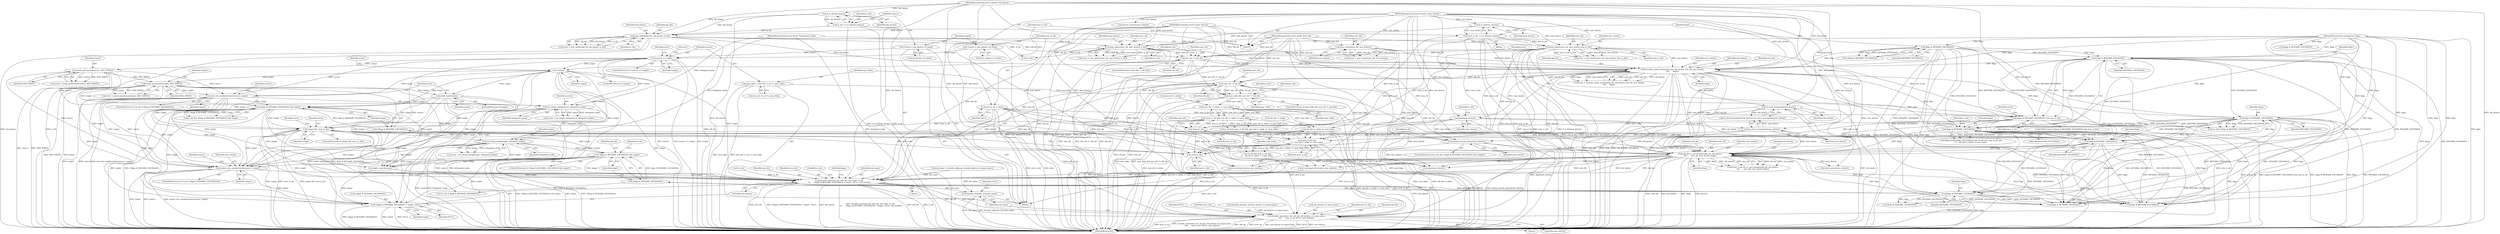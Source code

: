 digraph "0_linux_49d31c2f389acfe83417083e1208422b4091cd9e_0@pointer" {
"1000422" [label="(Call,unlock_two_nondirectories(source, target))"];
"1000141" [label="(Call,source == target)"];
"1000117" [label="(Call,*source = old_dentry->d_inode)"];
"1000123" [label="(Call,*target = new_dentry->d_inode)"];
"1000213" [label="(Call,inode_permission(source, MAY_WRITE))"];
"1000265" [label="(Call,lock_two_nondirectories(source, target))"];
"1000157" [label="(Call,!target)"];
"1000229" [label="(Call,inode_permission(target, MAY_WRITE))"];
"1000340" [label="(Call,try_break_deleg(source, delegated_inode))"];
"1000106" [label="(MethodParameterIn,struct inode **delegated_inode)"];
"1000326" [label="(Call,!(flags & RENAME_EXCHANGE) && target)"];
"1000327" [label="(Call,!(flags & RENAME_EXCHANGE))"];
"1000328" [label="(Call,flags & RENAME_EXCHANGE)"];
"1000309" [label="(Call,flags & RENAME_EXCHANGE)"];
"1000262" [label="(Call,flags & RENAME_EXCHANGE)"];
"1000238" [label="(Call,security_inode_rename(old_dir, old_dentry, new_dir, new_dentry,\n\t\t\t\t      flags))"];
"1000204" [label="(Call,new_dir != old_dir)"];
"1000185" [label="(Call,may_delete(new_dir, new_dentry, new_is_dir))"];
"1000104" [label="(MethodParameterIn,struct inode *new_dir)"];
"1000169" [label="(Call,d_is_dir(new_dentry))"];
"1000105" [label="(MethodParameterIn,struct dentry *new_dentry)"];
"1000167" [label="(Call,new_is_dir = d_is_dir(new_dentry))"];
"1000162" [label="(Call,may_create(new_dir, new_dentry))"];
"1000178" [label="(Call,may_delete(new_dir, new_dentry, is_dir))"];
"1000148" [label="(Call,may_delete(old_dir, old_dentry, is_dir))"];
"1000102" [label="(MethodParameterIn,struct inode *old_dir)"];
"1000113" [label="(Call,d_is_dir(old_dentry))"];
"1000103" [label="(MethodParameterIn,struct dentry *old_dentry)"];
"1000111" [label="(Call,is_dir = d_is_dir(old_dentry))"];
"1000222" [label="(Call,flags & RENAME_EXCHANGE)"];
"1000173" [label="(Call,flags & RENAME_EXCHANGE)"];
"1000107" [label="(MethodParameterIn,unsigned int flags)"];
"1000271" [label="(Call,inode_lock(target))"];
"1000372" [label="(Call,!(flags & RENAME_EXCHANGE) && target)"];
"1000373" [label="(Call,!(flags & RENAME_EXCHANGE))"];
"1000374" [label="(Call,flags & RENAME_EXCHANGE)"];
"1000362" [label="(Call,old_dir->i_op->rename(old_dir, old_dentry,\n\t\t\t\t       new_dir, new_dentry, flags))"];
"1000287" [label="(Call,new_dir != old_dir)"];
"1000279" [label="(Call,is_local_mountpoint(old_dentry))"];
"1000332" [label="(Call,shrink_dcache_parent(new_dentry))"];
"1000281" [label="(Call,is_local_mountpoint(new_dentry))"];
"1000256" [label="(Call,dget(new_dentry))"];
"1000347" [label="(Call,target && !new_is_dir)"];
"1000349" [label="(Call,!new_is_dir)"];
"1000221" [label="(Call,(flags & RENAME_EXCHANGE) && new_is_dir)"];
"1000129" [label="(Call,new_is_dir = false)"];
"1000315" [label="(Call,new_is_dir &&\n\t\t    old_dir->i_nlink >= max_links)"];
"1000299" [label="(Call,!new_is_dir)"];
"1000317" [label="(Call,old_dir->i_nlink >= max_links)"];
"1000285" [label="(Call,max_links && new_dir != old_dir)"];
"1000133" [label="(Call,max_links = new_dir->i_sb->s_max_links)"];
"1000301" [label="(Call,new_dir->i_nlink >= max_links)"];
"1000298" [label="(Call,!new_is_dir && new_dir->i_nlink >= max_links)"];
"1000354" [label="(Call,try_break_deleg(target, delegated_inode))"];
"1000436" [label="(Call,fsnotify_move(old_dir, new_dir, old_name, is_dir,\n \t\t\t      !(flags & RENAME_EXCHANGE) ? target : NULL, old_dentry))"];
"1000454" [label="(Call,fsnotify_move(new_dir, old_dir, old_dentry->d_name.name,\n \t\t\t\t      new_is_dir, NULL, new_dentry))"];
"1000465" [label="(Call,fsnotify_oldname_free(old_name))"];
"1000441" [label="(Call,!(flags & RENAME_EXCHANGE) ? target : NULL)"];
"1000157" [label="(Call,!target)"];
"1000325" [label="(Identifier,is_dir)"];
"1000441" [label="(Call,!(flags & RENAME_EXCHANGE) ? target : NULL)"];
"1000411" [label="(Call,d_exchange(old_dentry, new_dentry))"];
"1000298" [label="(Call,!new_is_dir && new_dir->i_nlink >= max_links)"];
"1000362" [label="(Call,old_dir->i_op->rename(old_dir, old_dentry,\n\t\t\t\t       new_dir, new_dentry, flags))"];
"1000221" [label="(Call,(flags & RENAME_EXCHANGE) && new_is_dir)"];
"1000148" [label="(Call,may_delete(old_dir, old_dentry, is_dir))"];
"1000448" [label="(Identifier,old_dentry)"];
"1000179" [label="(Identifier,new_dir)"];
"1000227" [label="(Call,error = inode_permission(target, MAY_WRITE))"];
"1000239" [label="(Identifier,old_dir)"];
"1000303" [label="(Identifier,new_dir)"];
"1000317" [label="(Call,old_dir->i_nlink >= max_links)"];
"1000133" [label="(Call,max_links = new_dir->i_sb->s_max_links)"];
"1000340" [label="(Call,try_break_deleg(source, delegated_inode))"];
"1000174" [label="(Identifier,flags)"];
"1000309" [label="(Call,flags & RENAME_EXCHANGE)"];
"1000272" [label="(Identifier,target)"];
"1000230" [label="(Identifier,target)"];
"1000423" [label="(Identifier,source)"];
"1000415" [label="(ControlStructure,if (!is_dir || (flags & RENAME_EXCHANGE)))"];
"1000209" [label="(Identifier,is_dir)"];
"1000124" [label="(Identifier,target)"];
"1000469" [label="(MethodReturn,int)"];
"1000103" [label="(MethodParameterIn,struct dentry *old_dentry)"];
"1000341" [label="(Identifier,source)"];
"1000147" [label="(Identifier,error)"];
"1000185" [label="(Call,may_delete(new_dir, new_dentry, new_is_dir))"];
"1000462" [label="(Identifier,new_is_dir)"];
"1000173" [label="(Call,flags & RENAME_EXCHANGE)"];
"1000118" [label="(Identifier,source)"];
"1000150" [label="(Identifier,old_dentry)"];
"1000404" [label="(Call,flags & RENAME_EXCHANGE)"];
"1000108" [label="(Block,)"];
"1000129" [label="(Call,new_is_dir = false)"];
"1000223" [label="(Identifier,flags)"];
"1000162" [label="(Call,may_create(new_dir, new_dentry))"];
"1000456" [label="(Identifier,old_dir)"];
"1000360" [label="(Call,error = old_dir->i_op->rename(old_dir, old_dentry,\n\t\t\t\t       new_dir, new_dentry, flags))"];
"1000321" [label="(Identifier,max_links)"];
"1000284" [label="(ControlStructure,if (max_links && new_dir != old_dir))"];
"1000454" [label="(Call,fsnotify_move(new_dir, old_dir, old_dentry->d_name.name,\n \t\t\t\t      new_is_dir, NULL, new_dentry))"];
"1000465" [label="(Call,fsnotify_oldname_free(old_name))"];
"1000388" [label="(Call,detach_mounts(new_dentry))"];
"1000169" [label="(Call,d_is_dir(new_dentry))"];
"1000160" [label="(Call,error = may_create(new_dir, new_dentry))"];
"1000263" [label="(Identifier,flags)"];
"1000167" [label="(Call,new_is_dir = d_is_dir(new_dentry))"];
"1000338" [label="(Call,error = try_break_deleg(source, delegated_inode))"];
"1000123" [label="(Call,*target = new_dentry->d_inode)"];
"1000346" [label="(ControlStructure,if (target && !new_is_dir))"];
"1000260" [label="(Call,!is_dir)"];
"1000125" [label="(Call,new_dentry->d_inode)"];
"1000315" [label="(Call,new_is_dir &&\n\t\t    old_dir->i_nlink >= max_links)"];
"1000285" [label="(Call,max_links && new_dir != old_dir)"];
"1000104" [label="(MethodParameterIn,struct inode *new_dir)"];
"1000396" [label="(Identifier,old_dir)"];
"1000204" [label="(Call,new_dir != old_dir)"];
"1000262" [label="(Call,flags & RENAME_EXCHANGE)"];
"1000161" [label="(Identifier,error)"];
"1000437" [label="(Identifier,old_dir)"];
"1000215" [label="(Identifier,MAY_WRITE)"];
"1000181" [label="(Identifier,is_dir)"];
"1000111" [label="(Call,is_dir = d_is_dir(old_dentry))"];
"1000261" [label="(Identifier,is_dir)"];
"1000296" [label="(Call,is_dir && !new_is_dir && new_dir->i_nlink >= max_links)"];
"1000225" [label="(Identifier,new_is_dir)"];
"1000376" [label="(Identifier,RENAME_EXCHANGE)"];
"1000281" [label="(Call,is_local_mountpoint(new_dentry))"];
"1000365" [label="(Identifier,new_dir)"];
"1000164" [label="(Identifier,new_dentry)"];
"1000282" [label="(Identifier,new_dentry)"];
"1000318" [label="(Call,old_dir->i_nlink)"];
"1000112" [label="(Identifier,is_dir)"];
"1000237" [label="(Identifier,error)"];
"1000156" [label="(ControlStructure,if (!target))"];
"1000354" [label="(Call,try_break_deleg(target, delegated_inode))"];
"1000375" [label="(Identifier,flags)"];
"1000203" [label="(ControlStructure,if (new_dir != old_dir))"];
"1000170" [label="(Identifier,new_dentry)"];
"1000377" [label="(Identifier,target)"];
"1000205" [label="(Identifier,new_dir)"];
"1000140" [label="(ControlStructure,if (source == target))"];
"1000436" [label="(Call,fsnotify_move(old_dir, new_dir, old_name, is_dir,\n \t\t\t      !(flags & RENAME_EXCHANGE) ? target : NULL, old_dentry))"];
"1000158" [label="(Identifier,target)"];
"1000264" [label="(Identifier,RENAME_EXCHANGE)"];
"1000141" [label="(Call,source == target)"];
"1000236" [label="(Call,error = security_inode_rename(old_dir, old_dentry, new_dir, new_dentry,\n\t\t\t\t      flags))"];
"1000256" [label="(Call,dget(new_dentry))"];
"1000242" [label="(Identifier,new_dentry)"];
"1000349" [label="(Call,!new_is_dir)"];
"1000373" [label="(Call,!(flags & RENAME_EXCHANGE))"];
"1000149" [label="(Identifier,old_dir)"];
"1000330" [label="(Identifier,RENAME_EXCHANGE)"];
"1000438" [label="(Identifier,new_dir)"];
"1000450" [label="(Call,flags & RENAME_EXCHANGE)"];
"1000428" [label="(Call,inode_unlock(target))"];
"1000130" [label="(Identifier,new_is_dir)"];
"1000102" [label="(MethodParameterIn,struct inode *old_dir)"];
"1000258" [label="(ControlStructure,if (!is_dir || (flags & RENAME_EXCHANGE)))"];
"1000288" [label="(Identifier,new_dir)"];
"1000180" [label="(Identifier,new_dentry)"];
"1000278" [label="(Call,is_local_mountpoint(old_dentry) || is_local_mountpoint(new_dentry))"];
"1000114" [label="(Identifier,old_dentry)"];
"1000134" [label="(Identifier,max_links)"];
"1000347" [label="(Call,target && !new_is_dir)"];
"1000143" [label="(Identifier,target)"];
"1000146" [label="(Call,error = may_delete(old_dir, old_dentry, is_dir))"];
"1000151" [label="(Identifier,is_dir)"];
"1000380" [label="(Identifier,is_dir)"];
"1000214" [label="(Identifier,source)"];
"1000366" [label="(Identifier,new_dentry)"];
"1000228" [label="(Identifier,error)"];
"1000113" [label="(Call,d_is_dir(old_dentry))"];
"1000117" [label="(Call,*source = old_dentry->d_inode)"];
"1000312" [label="(Call,!is_dir && new_is_dir &&\n\t\t    old_dir->i_nlink >= max_links)"];
"1000422" [label="(Call,unlock_two_nondirectories(source, target))"];
"1000374" [label="(Call,flags & RENAME_EXCHANGE)"];
"1000442" [label="(Call,!(flags & RENAME_EXCHANGE))"];
"1000229" [label="(Call,inode_permission(target, MAY_WRITE))"];
"1000332" [label="(Call,shrink_dcache_parent(new_dentry))"];
"1000316" [label="(Identifier,new_is_dir)"];
"1000240" [label="(Identifier,old_dentry)"];
"1000243" [label="(Identifier,flags)"];
"1000431" [label="(Identifier,new_dentry)"];
"1000311" [label="(Identifier,RENAME_EXCHANGE)"];
"1000314" [label="(Identifier,is_dir)"];
"1000326" [label="(Call,!(flags & RENAME_EXCHANGE) && target)"];
"1000248" [label="(Call,old_name = fsnotify_oldname_init(old_dentry->d_name.name))"];
"1000142" [label="(Identifier,source)"];
"1000305" [label="(Identifier,max_links)"];
"1000231" [label="(Identifier,MAY_WRITE)"];
"1000163" [label="(Identifier,new_dir)"];
"1000361" [label="(Identifier,error)"];
"1000424" [label="(Identifier,target)"];
"1000327" [label="(Call,!(flags & RENAME_EXCHANGE))"];
"1000301" [label="(Call,new_dir->i_nlink >= max_links)"];
"1000302" [label="(Call,new_dir->i_nlink)"];
"1000463" [label="(Identifier,NULL)"];
"1000259" [label="(Call,!is_dir || (flags & RENAME_EXCHANGE))"];
"1000238" [label="(Call,security_inode_rename(old_dir, old_dentry, new_dir, new_dentry,\n\t\t\t\t      flags))"];
"1000336" [label="(Identifier,is_dir)"];
"1000372" [label="(Call,!(flags & RENAME_EXCHANGE) && target)"];
"1000342" [label="(Identifier,delegated_inode)"];
"1000328" [label="(Call,flags & RENAME_EXCHANGE)"];
"1000440" [label="(Identifier,is_dir)"];
"1000119" [label="(Call,old_dentry->d_inode)"];
"1000353" [label="(Identifier,error)"];
"1000280" [label="(Identifier,old_dentry)"];
"1000183" [label="(Call,error = may_delete(new_dir, new_dentry, new_is_dir))"];
"1000386" [label="(Call,dont_mount(new_dentry))"];
"1000352" [label="(Call,error = try_break_deleg(target, delegated_inode))"];
"1000451" [label="(Identifier,flags)"];
"1000257" [label="(Identifier,new_dentry)"];
"1000267" [label="(Identifier,target)"];
"1000447" [label="(Identifier,NULL)"];
"1000299" [label="(Call,!new_is_dir)"];
"1000350" [label="(Identifier,new_is_dir)"];
"1000300" [label="(Identifier,new_is_dir)"];
"1000323" [label="(ControlStructure,if (is_dir && !(flags & RENAME_EXCHANGE) && target))"];
"1000466" [label="(Identifier,old_name)"];
"1000211" [label="(Call,error = inode_permission(source, MAY_WRITE))"];
"1000206" [label="(Identifier,old_dir)"];
"1000106" [label="(MethodParameterIn,struct inode **delegated_inode)"];
"1000453" [label="(Block,)"];
"1000241" [label="(Identifier,new_dir)"];
"1000271" [label="(Call,inode_lock(target))"];
"1000266" [label="(Identifier,source)"];
"1000186" [label="(Identifier,new_dir)"];
"1000166" [label="(Block,)"];
"1000286" [label="(Identifier,max_links)"];
"1000292" [label="(Identifier,error)"];
"1000333" [label="(Identifier,new_dentry)"];
"1000213" [label="(Call,inode_permission(source, MAY_WRITE))"];
"1000329" [label="(Identifier,flags)"];
"1000443" [label="(Call,flags & RENAME_EXCHANGE)"];
"1000279" [label="(Call,is_local_mountpoint(old_dentry))"];
"1000224" [label="(Identifier,RENAME_EXCHANGE)"];
"1000172" [label="(Call,!(flags & RENAME_EXCHANGE))"];
"1000355" [label="(Identifier,target)"];
"1000274" [label="(Identifier,error)"];
"1000367" [label="(Identifier,flags)"];
"1000455" [label="(Identifier,new_dir)"];
"1000439" [label="(Identifier,old_name)"];
"1000107" [label="(MethodParameterIn,unsigned int flags)"];
"1000145" [label="(Literal,0)"];
"1000178" [label="(Call,may_delete(new_dir, new_dentry, is_dir))"];
"1000289" [label="(Identifier,old_dir)"];
"1000446" [label="(Identifier,target)"];
"1000356" [label="(Identifier,delegated_inode)"];
"1000188" [label="(Identifier,new_is_dir)"];
"1000364" [label="(Identifier,old_dentry)"];
"1000464" [label="(Identifier,new_dentry)"];
"1000417" [label="(Call,!is_dir)"];
"1000187" [label="(Identifier,new_dentry)"];
"1000131" [label="(Identifier,false)"];
"1000220" [label="(ControlStructure,if ((flags & RENAME_EXCHANGE) && new_is_dir))"];
"1000287" [label="(Call,new_dir != old_dir)"];
"1000310" [label="(Identifier,flags)"];
"1000430" [label="(Call,dput(new_dentry))"];
"1000371" [label="(ControlStructure,if (!(flags & RENAME_EXCHANGE) && target))"];
"1000416" [label="(Call,!is_dir || (flags & RENAME_EXCHANGE))"];
"1000175" [label="(Identifier,RENAME_EXCHANGE)"];
"1000176" [label="(Call,error = may_delete(new_dir, new_dentry, is_dir))"];
"1000331" [label="(Identifier,target)"];
"1000419" [label="(Call,flags & RENAME_EXCHANGE)"];
"1000363" [label="(Identifier,old_dir)"];
"1000222" [label="(Call,flags & RENAME_EXCHANGE)"];
"1000135" [label="(Call,new_dir->i_sb->s_max_links)"];
"1000468" [label="(Identifier,error)"];
"1000168" [label="(Identifier,new_is_dir)"];
"1000435" [label="(Block,)"];
"1000250" [label="(Call,fsnotify_oldname_init(old_dentry->d_name.name))"];
"1000407" [label="(Call,d_move(old_dentry, new_dentry))"];
"1000269" [label="(ControlStructure,if (target))"];
"1000105" [label="(MethodParameterIn,struct dentry *new_dentry)"];
"1000265" [label="(Call,lock_two_nondirectories(source, target))"];
"1000324" [label="(Call,is_dir && !(flags & RENAME_EXCHANGE) && target)"];
"1000308" [label="(Call,(flags & RENAME_EXCHANGE) && !is_dir && new_is_dir &&\n\t\t    old_dir->i_nlink >= max_links)"];
"1000457" [label="(Call,old_dentry->d_name.name)"];
"1000348" [label="(Identifier,target)"];
"1000422" -> "1000415"  [label="AST: "];
"1000422" -> "1000424"  [label="CFG: "];
"1000423" -> "1000422"  [label="AST: "];
"1000424" -> "1000422"  [label="AST: "];
"1000431" -> "1000422"  [label="CFG: "];
"1000422" -> "1000469"  [label="DDG: source"];
"1000422" -> "1000469"  [label="DDG: unlock_two_nondirectories(source, target)"];
"1000422" -> "1000469"  [label="DDG: target"];
"1000141" -> "1000422"  [label="DDG: source"];
"1000213" -> "1000422"  [label="DDG: source"];
"1000265" -> "1000422"  [label="DDG: source"];
"1000265" -> "1000422"  [label="DDG: target"];
"1000340" -> "1000422"  [label="DDG: source"];
"1000326" -> "1000422"  [label="DDG: target"];
"1000372" -> "1000422"  [label="DDG: target"];
"1000229" -> "1000422"  [label="DDG: target"];
"1000271" -> "1000422"  [label="DDG: target"];
"1000354" -> "1000422"  [label="DDG: target"];
"1000157" -> "1000422"  [label="DDG: target"];
"1000347" -> "1000422"  [label="DDG: target"];
"1000422" -> "1000436"  [label="DDG: target"];
"1000422" -> "1000441"  [label="DDG: target"];
"1000141" -> "1000140"  [label="AST: "];
"1000141" -> "1000143"  [label="CFG: "];
"1000142" -> "1000141"  [label="AST: "];
"1000143" -> "1000141"  [label="AST: "];
"1000145" -> "1000141"  [label="CFG: "];
"1000147" -> "1000141"  [label="CFG: "];
"1000141" -> "1000469"  [label="DDG: source"];
"1000141" -> "1000469"  [label="DDG: source == target"];
"1000141" -> "1000469"  [label="DDG: target"];
"1000117" -> "1000141"  [label="DDG: source"];
"1000123" -> "1000141"  [label="DDG: target"];
"1000141" -> "1000157"  [label="DDG: target"];
"1000141" -> "1000213"  [label="DDG: source"];
"1000141" -> "1000265"  [label="DDG: source"];
"1000141" -> "1000340"  [label="DDG: source"];
"1000117" -> "1000108"  [label="AST: "];
"1000117" -> "1000119"  [label="CFG: "];
"1000118" -> "1000117"  [label="AST: "];
"1000119" -> "1000117"  [label="AST: "];
"1000124" -> "1000117"  [label="CFG: "];
"1000117" -> "1000469"  [label="DDG: old_dentry->d_inode"];
"1000123" -> "1000108"  [label="AST: "];
"1000123" -> "1000125"  [label="CFG: "];
"1000124" -> "1000123"  [label="AST: "];
"1000125" -> "1000123"  [label="AST: "];
"1000130" -> "1000123"  [label="CFG: "];
"1000123" -> "1000469"  [label="DDG: new_dentry->d_inode"];
"1000213" -> "1000211"  [label="AST: "];
"1000213" -> "1000215"  [label="CFG: "];
"1000214" -> "1000213"  [label="AST: "];
"1000215" -> "1000213"  [label="AST: "];
"1000211" -> "1000213"  [label="CFG: "];
"1000213" -> "1000469"  [label="DDG: source"];
"1000213" -> "1000469"  [label="DDG: MAY_WRITE"];
"1000213" -> "1000211"  [label="DDG: source"];
"1000213" -> "1000211"  [label="DDG: MAY_WRITE"];
"1000213" -> "1000229"  [label="DDG: MAY_WRITE"];
"1000213" -> "1000265"  [label="DDG: source"];
"1000213" -> "1000340"  [label="DDG: source"];
"1000265" -> "1000258"  [label="AST: "];
"1000265" -> "1000267"  [label="CFG: "];
"1000266" -> "1000265"  [label="AST: "];
"1000267" -> "1000265"  [label="AST: "];
"1000274" -> "1000265"  [label="CFG: "];
"1000265" -> "1000469"  [label="DDG: lock_two_nondirectories(source, target)"];
"1000265" -> "1000469"  [label="DDG: target"];
"1000265" -> "1000469"  [label="DDG: source"];
"1000157" -> "1000265"  [label="DDG: target"];
"1000229" -> "1000265"  [label="DDG: target"];
"1000265" -> "1000326"  [label="DDG: target"];
"1000265" -> "1000340"  [label="DDG: source"];
"1000265" -> "1000347"  [label="DDG: target"];
"1000265" -> "1000428"  [label="DDG: target"];
"1000265" -> "1000436"  [label="DDG: target"];
"1000265" -> "1000441"  [label="DDG: target"];
"1000157" -> "1000156"  [label="AST: "];
"1000157" -> "1000158"  [label="CFG: "];
"1000158" -> "1000157"  [label="AST: "];
"1000161" -> "1000157"  [label="CFG: "];
"1000168" -> "1000157"  [label="CFG: "];
"1000157" -> "1000469"  [label="DDG: !target"];
"1000157" -> "1000469"  [label="DDG: target"];
"1000157" -> "1000229"  [label="DDG: target"];
"1000157" -> "1000271"  [label="DDG: target"];
"1000157" -> "1000326"  [label="DDG: target"];
"1000157" -> "1000347"  [label="DDG: target"];
"1000157" -> "1000428"  [label="DDG: target"];
"1000157" -> "1000436"  [label="DDG: target"];
"1000157" -> "1000441"  [label="DDG: target"];
"1000229" -> "1000227"  [label="AST: "];
"1000229" -> "1000231"  [label="CFG: "];
"1000230" -> "1000229"  [label="AST: "];
"1000231" -> "1000229"  [label="AST: "];
"1000227" -> "1000229"  [label="CFG: "];
"1000229" -> "1000469"  [label="DDG: MAY_WRITE"];
"1000229" -> "1000469"  [label="DDG: target"];
"1000229" -> "1000227"  [label="DDG: target"];
"1000229" -> "1000227"  [label="DDG: MAY_WRITE"];
"1000229" -> "1000271"  [label="DDG: target"];
"1000229" -> "1000326"  [label="DDG: target"];
"1000229" -> "1000347"  [label="DDG: target"];
"1000229" -> "1000428"  [label="DDG: target"];
"1000229" -> "1000436"  [label="DDG: target"];
"1000229" -> "1000441"  [label="DDG: target"];
"1000340" -> "1000338"  [label="AST: "];
"1000340" -> "1000342"  [label="CFG: "];
"1000341" -> "1000340"  [label="AST: "];
"1000342" -> "1000340"  [label="AST: "];
"1000338" -> "1000340"  [label="CFG: "];
"1000340" -> "1000469"  [label="DDG: delegated_inode"];
"1000340" -> "1000469"  [label="DDG: source"];
"1000340" -> "1000338"  [label="DDG: source"];
"1000340" -> "1000338"  [label="DDG: delegated_inode"];
"1000106" -> "1000340"  [label="DDG: delegated_inode"];
"1000340" -> "1000354"  [label="DDG: delegated_inode"];
"1000106" -> "1000101"  [label="AST: "];
"1000106" -> "1000469"  [label="DDG: delegated_inode"];
"1000106" -> "1000354"  [label="DDG: delegated_inode"];
"1000326" -> "1000324"  [label="AST: "];
"1000326" -> "1000327"  [label="CFG: "];
"1000326" -> "1000331"  [label="CFG: "];
"1000327" -> "1000326"  [label="AST: "];
"1000331" -> "1000326"  [label="AST: "];
"1000324" -> "1000326"  [label="CFG: "];
"1000326" -> "1000469"  [label="DDG: target"];
"1000326" -> "1000469"  [label="DDG: !(flags & RENAME_EXCHANGE)"];
"1000326" -> "1000324"  [label="DDG: !(flags & RENAME_EXCHANGE)"];
"1000326" -> "1000324"  [label="DDG: target"];
"1000327" -> "1000326"  [label="DDG: flags & RENAME_EXCHANGE"];
"1000271" -> "1000326"  [label="DDG: target"];
"1000326" -> "1000347"  [label="DDG: target"];
"1000326" -> "1000428"  [label="DDG: target"];
"1000326" -> "1000436"  [label="DDG: target"];
"1000326" -> "1000441"  [label="DDG: target"];
"1000327" -> "1000328"  [label="CFG: "];
"1000328" -> "1000327"  [label="AST: "];
"1000331" -> "1000327"  [label="CFG: "];
"1000328" -> "1000327"  [label="DDG: flags"];
"1000328" -> "1000327"  [label="DDG: RENAME_EXCHANGE"];
"1000327" -> "1000416"  [label="DDG: flags & RENAME_EXCHANGE"];
"1000328" -> "1000330"  [label="CFG: "];
"1000329" -> "1000328"  [label="AST: "];
"1000330" -> "1000328"  [label="AST: "];
"1000328" -> "1000469"  [label="DDG: flags"];
"1000328" -> "1000469"  [label="DDG: RENAME_EXCHANGE"];
"1000309" -> "1000328"  [label="DDG: flags"];
"1000309" -> "1000328"  [label="DDG: RENAME_EXCHANGE"];
"1000262" -> "1000328"  [label="DDG: flags"];
"1000262" -> "1000328"  [label="DDG: RENAME_EXCHANGE"];
"1000238" -> "1000328"  [label="DDG: flags"];
"1000107" -> "1000328"  [label="DDG: flags"];
"1000173" -> "1000328"  [label="DDG: RENAME_EXCHANGE"];
"1000222" -> "1000328"  [label="DDG: RENAME_EXCHANGE"];
"1000328" -> "1000362"  [label="DDG: flags"];
"1000328" -> "1000374"  [label="DDG: RENAME_EXCHANGE"];
"1000328" -> "1000419"  [label="DDG: flags"];
"1000328" -> "1000419"  [label="DDG: RENAME_EXCHANGE"];
"1000328" -> "1000443"  [label="DDG: flags"];
"1000328" -> "1000443"  [label="DDG: RENAME_EXCHANGE"];
"1000309" -> "1000308"  [label="AST: "];
"1000309" -> "1000311"  [label="CFG: "];
"1000310" -> "1000309"  [label="AST: "];
"1000311" -> "1000309"  [label="AST: "];
"1000314" -> "1000309"  [label="CFG: "];
"1000308" -> "1000309"  [label="CFG: "];
"1000309" -> "1000469"  [label="DDG: flags"];
"1000309" -> "1000469"  [label="DDG: RENAME_EXCHANGE"];
"1000309" -> "1000308"  [label="DDG: flags"];
"1000309" -> "1000308"  [label="DDG: RENAME_EXCHANGE"];
"1000262" -> "1000309"  [label="DDG: flags"];
"1000262" -> "1000309"  [label="DDG: RENAME_EXCHANGE"];
"1000238" -> "1000309"  [label="DDG: flags"];
"1000107" -> "1000309"  [label="DDG: flags"];
"1000173" -> "1000309"  [label="DDG: RENAME_EXCHANGE"];
"1000222" -> "1000309"  [label="DDG: RENAME_EXCHANGE"];
"1000309" -> "1000362"  [label="DDG: flags"];
"1000309" -> "1000374"  [label="DDG: RENAME_EXCHANGE"];
"1000309" -> "1000419"  [label="DDG: flags"];
"1000309" -> "1000419"  [label="DDG: RENAME_EXCHANGE"];
"1000309" -> "1000443"  [label="DDG: flags"];
"1000309" -> "1000443"  [label="DDG: RENAME_EXCHANGE"];
"1000262" -> "1000259"  [label="AST: "];
"1000262" -> "1000264"  [label="CFG: "];
"1000263" -> "1000262"  [label="AST: "];
"1000264" -> "1000262"  [label="AST: "];
"1000259" -> "1000262"  [label="CFG: "];
"1000262" -> "1000469"  [label="DDG: RENAME_EXCHANGE"];
"1000262" -> "1000469"  [label="DDG: flags"];
"1000262" -> "1000259"  [label="DDG: flags"];
"1000262" -> "1000259"  [label="DDG: RENAME_EXCHANGE"];
"1000238" -> "1000262"  [label="DDG: flags"];
"1000107" -> "1000262"  [label="DDG: flags"];
"1000173" -> "1000262"  [label="DDG: RENAME_EXCHANGE"];
"1000222" -> "1000262"  [label="DDG: RENAME_EXCHANGE"];
"1000262" -> "1000362"  [label="DDG: flags"];
"1000262" -> "1000374"  [label="DDG: RENAME_EXCHANGE"];
"1000262" -> "1000419"  [label="DDG: flags"];
"1000262" -> "1000419"  [label="DDG: RENAME_EXCHANGE"];
"1000262" -> "1000443"  [label="DDG: flags"];
"1000262" -> "1000443"  [label="DDG: RENAME_EXCHANGE"];
"1000238" -> "1000236"  [label="AST: "];
"1000238" -> "1000243"  [label="CFG: "];
"1000239" -> "1000238"  [label="AST: "];
"1000240" -> "1000238"  [label="AST: "];
"1000241" -> "1000238"  [label="AST: "];
"1000242" -> "1000238"  [label="AST: "];
"1000243" -> "1000238"  [label="AST: "];
"1000236" -> "1000238"  [label="CFG: "];
"1000238" -> "1000469"  [label="DDG: old_dir"];
"1000238" -> "1000469"  [label="DDG: old_dentry"];
"1000238" -> "1000469"  [label="DDG: new_dentry"];
"1000238" -> "1000469"  [label="DDG: new_dir"];
"1000238" -> "1000469"  [label="DDG: flags"];
"1000238" -> "1000236"  [label="DDG: new_dir"];
"1000238" -> "1000236"  [label="DDG: old_dir"];
"1000238" -> "1000236"  [label="DDG: old_dentry"];
"1000238" -> "1000236"  [label="DDG: flags"];
"1000238" -> "1000236"  [label="DDG: new_dentry"];
"1000204" -> "1000238"  [label="DDG: old_dir"];
"1000204" -> "1000238"  [label="DDG: new_dir"];
"1000102" -> "1000238"  [label="DDG: old_dir"];
"1000148" -> "1000238"  [label="DDG: old_dentry"];
"1000103" -> "1000238"  [label="DDG: old_dentry"];
"1000104" -> "1000238"  [label="DDG: new_dir"];
"1000162" -> "1000238"  [label="DDG: new_dentry"];
"1000185" -> "1000238"  [label="DDG: new_dentry"];
"1000178" -> "1000238"  [label="DDG: new_dentry"];
"1000105" -> "1000238"  [label="DDG: new_dentry"];
"1000222" -> "1000238"  [label="DDG: flags"];
"1000173" -> "1000238"  [label="DDG: flags"];
"1000107" -> "1000238"  [label="DDG: flags"];
"1000238" -> "1000256"  [label="DDG: new_dentry"];
"1000238" -> "1000279"  [label="DDG: old_dentry"];
"1000238" -> "1000287"  [label="DDG: new_dir"];
"1000238" -> "1000287"  [label="DDG: old_dir"];
"1000238" -> "1000362"  [label="DDG: old_dir"];
"1000238" -> "1000362"  [label="DDG: new_dir"];
"1000238" -> "1000362"  [label="DDG: flags"];
"1000238" -> "1000419"  [label="DDG: flags"];
"1000238" -> "1000436"  [label="DDG: old_dir"];
"1000238" -> "1000436"  [label="DDG: new_dir"];
"1000238" -> "1000443"  [label="DDG: flags"];
"1000204" -> "1000203"  [label="AST: "];
"1000204" -> "1000206"  [label="CFG: "];
"1000205" -> "1000204"  [label="AST: "];
"1000206" -> "1000204"  [label="AST: "];
"1000209" -> "1000204"  [label="CFG: "];
"1000237" -> "1000204"  [label="CFG: "];
"1000204" -> "1000469"  [label="DDG: old_dir"];
"1000204" -> "1000469"  [label="DDG: new_dir"];
"1000204" -> "1000469"  [label="DDG: new_dir != old_dir"];
"1000185" -> "1000204"  [label="DDG: new_dir"];
"1000162" -> "1000204"  [label="DDG: new_dir"];
"1000178" -> "1000204"  [label="DDG: new_dir"];
"1000104" -> "1000204"  [label="DDG: new_dir"];
"1000148" -> "1000204"  [label="DDG: old_dir"];
"1000102" -> "1000204"  [label="DDG: old_dir"];
"1000204" -> "1000285"  [label="DDG: new_dir != old_dir"];
"1000185" -> "1000183"  [label="AST: "];
"1000185" -> "1000188"  [label="CFG: "];
"1000186" -> "1000185"  [label="AST: "];
"1000187" -> "1000185"  [label="AST: "];
"1000188" -> "1000185"  [label="AST: "];
"1000183" -> "1000185"  [label="CFG: "];
"1000185" -> "1000469"  [label="DDG: new_is_dir"];
"1000185" -> "1000469"  [label="DDG: new_dir"];
"1000185" -> "1000469"  [label="DDG: new_dentry"];
"1000185" -> "1000183"  [label="DDG: new_dir"];
"1000185" -> "1000183"  [label="DDG: new_dentry"];
"1000185" -> "1000183"  [label="DDG: new_is_dir"];
"1000104" -> "1000185"  [label="DDG: new_dir"];
"1000169" -> "1000185"  [label="DDG: new_dentry"];
"1000105" -> "1000185"  [label="DDG: new_dentry"];
"1000167" -> "1000185"  [label="DDG: new_is_dir"];
"1000185" -> "1000221"  [label="DDG: new_is_dir"];
"1000185" -> "1000299"  [label="DDG: new_is_dir"];
"1000185" -> "1000315"  [label="DDG: new_is_dir"];
"1000185" -> "1000349"  [label="DDG: new_is_dir"];
"1000185" -> "1000454"  [label="DDG: new_is_dir"];
"1000104" -> "1000101"  [label="AST: "];
"1000104" -> "1000469"  [label="DDG: new_dir"];
"1000104" -> "1000162"  [label="DDG: new_dir"];
"1000104" -> "1000178"  [label="DDG: new_dir"];
"1000104" -> "1000287"  [label="DDG: new_dir"];
"1000104" -> "1000362"  [label="DDG: new_dir"];
"1000104" -> "1000436"  [label="DDG: new_dir"];
"1000104" -> "1000454"  [label="DDG: new_dir"];
"1000169" -> "1000167"  [label="AST: "];
"1000169" -> "1000170"  [label="CFG: "];
"1000170" -> "1000169"  [label="AST: "];
"1000167" -> "1000169"  [label="CFG: "];
"1000169" -> "1000167"  [label="DDG: new_dentry"];
"1000105" -> "1000169"  [label="DDG: new_dentry"];
"1000169" -> "1000178"  [label="DDG: new_dentry"];
"1000105" -> "1000101"  [label="AST: "];
"1000105" -> "1000469"  [label="DDG: new_dentry"];
"1000105" -> "1000162"  [label="DDG: new_dentry"];
"1000105" -> "1000178"  [label="DDG: new_dentry"];
"1000105" -> "1000256"  [label="DDG: new_dentry"];
"1000105" -> "1000281"  [label="DDG: new_dentry"];
"1000105" -> "1000332"  [label="DDG: new_dentry"];
"1000105" -> "1000362"  [label="DDG: new_dentry"];
"1000105" -> "1000386"  [label="DDG: new_dentry"];
"1000105" -> "1000388"  [label="DDG: new_dentry"];
"1000105" -> "1000407"  [label="DDG: new_dentry"];
"1000105" -> "1000411"  [label="DDG: new_dentry"];
"1000105" -> "1000430"  [label="DDG: new_dentry"];
"1000105" -> "1000454"  [label="DDG: new_dentry"];
"1000167" -> "1000166"  [label="AST: "];
"1000168" -> "1000167"  [label="AST: "];
"1000174" -> "1000167"  [label="CFG: "];
"1000167" -> "1000469"  [label="DDG: new_is_dir"];
"1000167" -> "1000469"  [label="DDG: d_is_dir(new_dentry)"];
"1000167" -> "1000221"  [label="DDG: new_is_dir"];
"1000167" -> "1000299"  [label="DDG: new_is_dir"];
"1000167" -> "1000315"  [label="DDG: new_is_dir"];
"1000167" -> "1000349"  [label="DDG: new_is_dir"];
"1000167" -> "1000454"  [label="DDG: new_is_dir"];
"1000162" -> "1000160"  [label="AST: "];
"1000162" -> "1000164"  [label="CFG: "];
"1000163" -> "1000162"  [label="AST: "];
"1000164" -> "1000162"  [label="AST: "];
"1000160" -> "1000162"  [label="CFG: "];
"1000162" -> "1000469"  [label="DDG: new_dentry"];
"1000162" -> "1000469"  [label="DDG: new_dir"];
"1000162" -> "1000160"  [label="DDG: new_dir"];
"1000162" -> "1000160"  [label="DDG: new_dentry"];
"1000178" -> "1000176"  [label="AST: "];
"1000178" -> "1000181"  [label="CFG: "];
"1000179" -> "1000178"  [label="AST: "];
"1000180" -> "1000178"  [label="AST: "];
"1000181" -> "1000178"  [label="AST: "];
"1000176" -> "1000178"  [label="CFG: "];
"1000178" -> "1000469"  [label="DDG: new_dir"];
"1000178" -> "1000469"  [label="DDG: is_dir"];
"1000178" -> "1000469"  [label="DDG: new_dentry"];
"1000178" -> "1000176"  [label="DDG: new_dir"];
"1000178" -> "1000176"  [label="DDG: new_dentry"];
"1000178" -> "1000176"  [label="DDG: is_dir"];
"1000148" -> "1000178"  [label="DDG: is_dir"];
"1000178" -> "1000260"  [label="DDG: is_dir"];
"1000148" -> "1000146"  [label="AST: "];
"1000148" -> "1000151"  [label="CFG: "];
"1000149" -> "1000148"  [label="AST: "];
"1000150" -> "1000148"  [label="AST: "];
"1000151" -> "1000148"  [label="AST: "];
"1000146" -> "1000148"  [label="CFG: "];
"1000148" -> "1000469"  [label="DDG: is_dir"];
"1000148" -> "1000469"  [label="DDG: old_dir"];
"1000148" -> "1000469"  [label="DDG: old_dentry"];
"1000148" -> "1000146"  [label="DDG: old_dir"];
"1000148" -> "1000146"  [label="DDG: old_dentry"];
"1000148" -> "1000146"  [label="DDG: is_dir"];
"1000102" -> "1000148"  [label="DDG: old_dir"];
"1000113" -> "1000148"  [label="DDG: old_dentry"];
"1000103" -> "1000148"  [label="DDG: old_dentry"];
"1000111" -> "1000148"  [label="DDG: is_dir"];
"1000148" -> "1000260"  [label="DDG: is_dir"];
"1000102" -> "1000101"  [label="AST: "];
"1000102" -> "1000469"  [label="DDG: old_dir"];
"1000102" -> "1000287"  [label="DDG: old_dir"];
"1000102" -> "1000362"  [label="DDG: old_dir"];
"1000102" -> "1000436"  [label="DDG: old_dir"];
"1000102" -> "1000454"  [label="DDG: old_dir"];
"1000113" -> "1000111"  [label="AST: "];
"1000113" -> "1000114"  [label="CFG: "];
"1000114" -> "1000113"  [label="AST: "];
"1000111" -> "1000113"  [label="CFG: "];
"1000113" -> "1000469"  [label="DDG: old_dentry"];
"1000113" -> "1000111"  [label="DDG: old_dentry"];
"1000103" -> "1000113"  [label="DDG: old_dentry"];
"1000103" -> "1000101"  [label="AST: "];
"1000103" -> "1000469"  [label="DDG: old_dentry"];
"1000103" -> "1000279"  [label="DDG: old_dentry"];
"1000103" -> "1000362"  [label="DDG: old_dentry"];
"1000103" -> "1000407"  [label="DDG: old_dentry"];
"1000103" -> "1000411"  [label="DDG: old_dentry"];
"1000103" -> "1000436"  [label="DDG: old_dentry"];
"1000111" -> "1000108"  [label="AST: "];
"1000112" -> "1000111"  [label="AST: "];
"1000118" -> "1000111"  [label="CFG: "];
"1000111" -> "1000469"  [label="DDG: is_dir"];
"1000111" -> "1000469"  [label="DDG: d_is_dir(old_dentry)"];
"1000222" -> "1000221"  [label="AST: "];
"1000222" -> "1000224"  [label="CFG: "];
"1000223" -> "1000222"  [label="AST: "];
"1000224" -> "1000222"  [label="AST: "];
"1000225" -> "1000222"  [label="CFG: "];
"1000221" -> "1000222"  [label="CFG: "];
"1000222" -> "1000469"  [label="DDG: flags"];
"1000222" -> "1000469"  [label="DDG: RENAME_EXCHANGE"];
"1000222" -> "1000221"  [label="DDG: flags"];
"1000222" -> "1000221"  [label="DDG: RENAME_EXCHANGE"];
"1000173" -> "1000222"  [label="DDG: flags"];
"1000173" -> "1000222"  [label="DDG: RENAME_EXCHANGE"];
"1000107" -> "1000222"  [label="DDG: flags"];
"1000222" -> "1000374"  [label="DDG: RENAME_EXCHANGE"];
"1000222" -> "1000419"  [label="DDG: RENAME_EXCHANGE"];
"1000222" -> "1000443"  [label="DDG: RENAME_EXCHANGE"];
"1000173" -> "1000172"  [label="AST: "];
"1000173" -> "1000175"  [label="CFG: "];
"1000174" -> "1000173"  [label="AST: "];
"1000175" -> "1000173"  [label="AST: "];
"1000172" -> "1000173"  [label="CFG: "];
"1000173" -> "1000469"  [label="DDG: flags"];
"1000173" -> "1000469"  [label="DDG: RENAME_EXCHANGE"];
"1000173" -> "1000172"  [label="DDG: flags"];
"1000173" -> "1000172"  [label="DDG: RENAME_EXCHANGE"];
"1000107" -> "1000173"  [label="DDG: flags"];
"1000173" -> "1000374"  [label="DDG: RENAME_EXCHANGE"];
"1000173" -> "1000419"  [label="DDG: RENAME_EXCHANGE"];
"1000173" -> "1000443"  [label="DDG: RENAME_EXCHANGE"];
"1000107" -> "1000101"  [label="AST: "];
"1000107" -> "1000469"  [label="DDG: flags"];
"1000107" -> "1000362"  [label="DDG: flags"];
"1000107" -> "1000374"  [label="DDG: flags"];
"1000107" -> "1000404"  [label="DDG: flags"];
"1000107" -> "1000419"  [label="DDG: flags"];
"1000107" -> "1000443"  [label="DDG: flags"];
"1000107" -> "1000450"  [label="DDG: flags"];
"1000271" -> "1000269"  [label="AST: "];
"1000271" -> "1000272"  [label="CFG: "];
"1000272" -> "1000271"  [label="AST: "];
"1000274" -> "1000271"  [label="CFG: "];
"1000271" -> "1000469"  [label="DDG: target"];
"1000271" -> "1000469"  [label="DDG: inode_lock(target)"];
"1000271" -> "1000347"  [label="DDG: target"];
"1000271" -> "1000428"  [label="DDG: target"];
"1000271" -> "1000436"  [label="DDG: target"];
"1000271" -> "1000441"  [label="DDG: target"];
"1000372" -> "1000371"  [label="AST: "];
"1000372" -> "1000373"  [label="CFG: "];
"1000372" -> "1000377"  [label="CFG: "];
"1000373" -> "1000372"  [label="AST: "];
"1000377" -> "1000372"  [label="AST: "];
"1000380" -> "1000372"  [label="CFG: "];
"1000396" -> "1000372"  [label="CFG: "];
"1000372" -> "1000469"  [label="DDG: target"];
"1000372" -> "1000469"  [label="DDG: !(flags & RENAME_EXCHANGE)"];
"1000372" -> "1000469"  [label="DDG: !(flags & RENAME_EXCHANGE) && target"];
"1000373" -> "1000372"  [label="DDG: flags & RENAME_EXCHANGE"];
"1000347" -> "1000372"  [label="DDG: target"];
"1000354" -> "1000372"  [label="DDG: target"];
"1000372" -> "1000428"  [label="DDG: target"];
"1000372" -> "1000436"  [label="DDG: target"];
"1000372" -> "1000441"  [label="DDG: target"];
"1000373" -> "1000374"  [label="CFG: "];
"1000374" -> "1000373"  [label="AST: "];
"1000377" -> "1000373"  [label="CFG: "];
"1000374" -> "1000373"  [label="DDG: flags"];
"1000374" -> "1000373"  [label="DDG: RENAME_EXCHANGE"];
"1000373" -> "1000416"  [label="DDG: flags & RENAME_EXCHANGE"];
"1000374" -> "1000376"  [label="CFG: "];
"1000375" -> "1000374"  [label="AST: "];
"1000376" -> "1000374"  [label="AST: "];
"1000374" -> "1000469"  [label="DDG: RENAME_EXCHANGE"];
"1000374" -> "1000469"  [label="DDG: flags"];
"1000362" -> "1000374"  [label="DDG: flags"];
"1000374" -> "1000404"  [label="DDG: flags"];
"1000374" -> "1000404"  [label="DDG: RENAME_EXCHANGE"];
"1000374" -> "1000419"  [label="DDG: flags"];
"1000374" -> "1000419"  [label="DDG: RENAME_EXCHANGE"];
"1000374" -> "1000443"  [label="DDG: flags"];
"1000374" -> "1000443"  [label="DDG: RENAME_EXCHANGE"];
"1000362" -> "1000360"  [label="AST: "];
"1000362" -> "1000367"  [label="CFG: "];
"1000363" -> "1000362"  [label="AST: "];
"1000364" -> "1000362"  [label="AST: "];
"1000365" -> "1000362"  [label="AST: "];
"1000366" -> "1000362"  [label="AST: "];
"1000367" -> "1000362"  [label="AST: "];
"1000360" -> "1000362"  [label="CFG: "];
"1000362" -> "1000469"  [label="DDG: new_dir"];
"1000362" -> "1000469"  [label="DDG: old_dentry"];
"1000362" -> "1000469"  [label="DDG: flags"];
"1000362" -> "1000469"  [label="DDG: old_dir"];
"1000362" -> "1000360"  [label="DDG: old_dir"];
"1000362" -> "1000360"  [label="DDG: new_dentry"];
"1000362" -> "1000360"  [label="DDG: flags"];
"1000362" -> "1000360"  [label="DDG: old_dentry"];
"1000362" -> "1000360"  [label="DDG: new_dir"];
"1000287" -> "1000362"  [label="DDG: old_dir"];
"1000287" -> "1000362"  [label="DDG: new_dir"];
"1000279" -> "1000362"  [label="DDG: old_dentry"];
"1000332" -> "1000362"  [label="DDG: new_dentry"];
"1000281" -> "1000362"  [label="DDG: new_dentry"];
"1000256" -> "1000362"  [label="DDG: new_dentry"];
"1000362" -> "1000386"  [label="DDG: new_dentry"];
"1000362" -> "1000407"  [label="DDG: old_dentry"];
"1000362" -> "1000407"  [label="DDG: new_dentry"];
"1000362" -> "1000411"  [label="DDG: old_dentry"];
"1000362" -> "1000411"  [label="DDG: new_dentry"];
"1000362" -> "1000419"  [label="DDG: flags"];
"1000362" -> "1000430"  [label="DDG: new_dentry"];
"1000362" -> "1000436"  [label="DDG: old_dir"];
"1000362" -> "1000436"  [label="DDG: new_dir"];
"1000362" -> "1000436"  [label="DDG: old_dentry"];
"1000362" -> "1000443"  [label="DDG: flags"];
"1000287" -> "1000285"  [label="AST: "];
"1000287" -> "1000289"  [label="CFG: "];
"1000288" -> "1000287"  [label="AST: "];
"1000289" -> "1000287"  [label="AST: "];
"1000285" -> "1000287"  [label="CFG: "];
"1000287" -> "1000469"  [label="DDG: old_dir"];
"1000287" -> "1000469"  [label="DDG: new_dir"];
"1000287" -> "1000285"  [label="DDG: new_dir"];
"1000287" -> "1000285"  [label="DDG: old_dir"];
"1000287" -> "1000436"  [label="DDG: old_dir"];
"1000287" -> "1000436"  [label="DDG: new_dir"];
"1000279" -> "1000278"  [label="AST: "];
"1000279" -> "1000280"  [label="CFG: "];
"1000280" -> "1000279"  [label="AST: "];
"1000282" -> "1000279"  [label="CFG: "];
"1000278" -> "1000279"  [label="CFG: "];
"1000279" -> "1000469"  [label="DDG: old_dentry"];
"1000279" -> "1000278"  [label="DDG: old_dentry"];
"1000279" -> "1000436"  [label="DDG: old_dentry"];
"1000332" -> "1000323"  [label="AST: "];
"1000332" -> "1000333"  [label="CFG: "];
"1000333" -> "1000332"  [label="AST: "];
"1000336" -> "1000332"  [label="CFG: "];
"1000332" -> "1000469"  [label="DDG: shrink_dcache_parent(new_dentry)"];
"1000281" -> "1000332"  [label="DDG: new_dentry"];
"1000256" -> "1000332"  [label="DDG: new_dentry"];
"1000332" -> "1000430"  [label="DDG: new_dentry"];
"1000281" -> "1000278"  [label="AST: "];
"1000281" -> "1000282"  [label="CFG: "];
"1000282" -> "1000281"  [label="AST: "];
"1000278" -> "1000281"  [label="CFG: "];
"1000281" -> "1000278"  [label="DDG: new_dentry"];
"1000256" -> "1000281"  [label="DDG: new_dentry"];
"1000281" -> "1000430"  [label="DDG: new_dentry"];
"1000256" -> "1000108"  [label="AST: "];
"1000256" -> "1000257"  [label="CFG: "];
"1000257" -> "1000256"  [label="AST: "];
"1000261" -> "1000256"  [label="CFG: "];
"1000256" -> "1000469"  [label="DDG: dget(new_dentry)"];
"1000256" -> "1000430"  [label="DDG: new_dentry"];
"1000347" -> "1000346"  [label="AST: "];
"1000347" -> "1000348"  [label="CFG: "];
"1000347" -> "1000349"  [label="CFG: "];
"1000348" -> "1000347"  [label="AST: "];
"1000349" -> "1000347"  [label="AST: "];
"1000353" -> "1000347"  [label="CFG: "];
"1000361" -> "1000347"  [label="CFG: "];
"1000347" -> "1000469"  [label="DDG: !new_is_dir"];
"1000347" -> "1000469"  [label="DDG: target"];
"1000347" -> "1000469"  [label="DDG: target && !new_is_dir"];
"1000349" -> "1000347"  [label="DDG: new_is_dir"];
"1000298" -> "1000347"  [label="DDG: !new_is_dir"];
"1000347" -> "1000354"  [label="DDG: target"];
"1000347" -> "1000428"  [label="DDG: target"];
"1000347" -> "1000436"  [label="DDG: target"];
"1000347" -> "1000441"  [label="DDG: target"];
"1000349" -> "1000350"  [label="CFG: "];
"1000350" -> "1000349"  [label="AST: "];
"1000349" -> "1000469"  [label="DDG: new_is_dir"];
"1000221" -> "1000349"  [label="DDG: new_is_dir"];
"1000315" -> "1000349"  [label="DDG: new_is_dir"];
"1000299" -> "1000349"  [label="DDG: new_is_dir"];
"1000129" -> "1000349"  [label="DDG: new_is_dir"];
"1000349" -> "1000454"  [label="DDG: new_is_dir"];
"1000221" -> "1000220"  [label="AST: "];
"1000221" -> "1000225"  [label="CFG: "];
"1000225" -> "1000221"  [label="AST: "];
"1000228" -> "1000221"  [label="CFG: "];
"1000237" -> "1000221"  [label="CFG: "];
"1000221" -> "1000469"  [label="DDG: new_is_dir"];
"1000221" -> "1000469"  [label="DDG: (flags & RENAME_EXCHANGE) && new_is_dir"];
"1000221" -> "1000469"  [label="DDG: flags & RENAME_EXCHANGE"];
"1000129" -> "1000221"  [label="DDG: new_is_dir"];
"1000221" -> "1000259"  [label="DDG: flags & RENAME_EXCHANGE"];
"1000221" -> "1000299"  [label="DDG: new_is_dir"];
"1000221" -> "1000315"  [label="DDG: new_is_dir"];
"1000221" -> "1000454"  [label="DDG: new_is_dir"];
"1000129" -> "1000108"  [label="AST: "];
"1000129" -> "1000131"  [label="CFG: "];
"1000130" -> "1000129"  [label="AST: "];
"1000131" -> "1000129"  [label="AST: "];
"1000134" -> "1000129"  [label="CFG: "];
"1000129" -> "1000469"  [label="DDG: new_is_dir"];
"1000129" -> "1000469"  [label="DDG: false"];
"1000129" -> "1000299"  [label="DDG: new_is_dir"];
"1000129" -> "1000315"  [label="DDG: new_is_dir"];
"1000129" -> "1000454"  [label="DDG: new_is_dir"];
"1000315" -> "1000312"  [label="AST: "];
"1000315" -> "1000316"  [label="CFG: "];
"1000315" -> "1000317"  [label="CFG: "];
"1000316" -> "1000315"  [label="AST: "];
"1000317" -> "1000315"  [label="AST: "];
"1000312" -> "1000315"  [label="CFG: "];
"1000315" -> "1000469"  [label="DDG: new_is_dir"];
"1000315" -> "1000469"  [label="DDG: old_dir->i_nlink >= max_links"];
"1000315" -> "1000312"  [label="DDG: new_is_dir"];
"1000315" -> "1000312"  [label="DDG: old_dir->i_nlink >= max_links"];
"1000299" -> "1000315"  [label="DDG: new_is_dir"];
"1000317" -> "1000315"  [label="DDG: old_dir->i_nlink"];
"1000317" -> "1000315"  [label="DDG: max_links"];
"1000315" -> "1000454"  [label="DDG: new_is_dir"];
"1000299" -> "1000298"  [label="AST: "];
"1000299" -> "1000300"  [label="CFG: "];
"1000300" -> "1000299"  [label="AST: "];
"1000303" -> "1000299"  [label="CFG: "];
"1000298" -> "1000299"  [label="CFG: "];
"1000299" -> "1000469"  [label="DDG: new_is_dir"];
"1000299" -> "1000298"  [label="DDG: new_is_dir"];
"1000299" -> "1000454"  [label="DDG: new_is_dir"];
"1000317" -> "1000321"  [label="CFG: "];
"1000318" -> "1000317"  [label="AST: "];
"1000321" -> "1000317"  [label="AST: "];
"1000317" -> "1000469"  [label="DDG: old_dir->i_nlink"];
"1000317" -> "1000469"  [label="DDG: max_links"];
"1000285" -> "1000317"  [label="DDG: max_links"];
"1000301" -> "1000317"  [label="DDG: max_links"];
"1000285" -> "1000284"  [label="AST: "];
"1000285" -> "1000286"  [label="CFG: "];
"1000286" -> "1000285"  [label="AST: "];
"1000292" -> "1000285"  [label="CFG: "];
"1000325" -> "1000285"  [label="CFG: "];
"1000285" -> "1000469"  [label="DDG: max_links"];
"1000285" -> "1000469"  [label="DDG: max_links && new_dir != old_dir"];
"1000285" -> "1000469"  [label="DDG: new_dir != old_dir"];
"1000133" -> "1000285"  [label="DDG: max_links"];
"1000285" -> "1000301"  [label="DDG: max_links"];
"1000133" -> "1000108"  [label="AST: "];
"1000133" -> "1000135"  [label="CFG: "];
"1000134" -> "1000133"  [label="AST: "];
"1000135" -> "1000133"  [label="AST: "];
"1000142" -> "1000133"  [label="CFG: "];
"1000133" -> "1000469"  [label="DDG: max_links"];
"1000133" -> "1000469"  [label="DDG: new_dir->i_sb->s_max_links"];
"1000301" -> "1000298"  [label="AST: "];
"1000301" -> "1000305"  [label="CFG: "];
"1000302" -> "1000301"  [label="AST: "];
"1000305" -> "1000301"  [label="AST: "];
"1000298" -> "1000301"  [label="CFG: "];
"1000301" -> "1000469"  [label="DDG: max_links"];
"1000301" -> "1000469"  [label="DDG: new_dir->i_nlink"];
"1000301" -> "1000298"  [label="DDG: new_dir->i_nlink"];
"1000301" -> "1000298"  [label="DDG: max_links"];
"1000298" -> "1000296"  [label="AST: "];
"1000296" -> "1000298"  [label="CFG: "];
"1000298" -> "1000469"  [label="DDG: !new_is_dir"];
"1000298" -> "1000469"  [label="DDG: new_dir->i_nlink >= max_links"];
"1000298" -> "1000296"  [label="DDG: !new_is_dir"];
"1000298" -> "1000296"  [label="DDG: new_dir->i_nlink >= max_links"];
"1000354" -> "1000352"  [label="AST: "];
"1000354" -> "1000356"  [label="CFG: "];
"1000355" -> "1000354"  [label="AST: "];
"1000356" -> "1000354"  [label="AST: "];
"1000352" -> "1000354"  [label="CFG: "];
"1000354" -> "1000469"  [label="DDG: delegated_inode"];
"1000354" -> "1000469"  [label="DDG: target"];
"1000354" -> "1000352"  [label="DDG: target"];
"1000354" -> "1000352"  [label="DDG: delegated_inode"];
"1000354" -> "1000428"  [label="DDG: target"];
"1000354" -> "1000436"  [label="DDG: target"];
"1000354" -> "1000441"  [label="DDG: target"];
"1000436" -> "1000435"  [label="AST: "];
"1000436" -> "1000448"  [label="CFG: "];
"1000437" -> "1000436"  [label="AST: "];
"1000438" -> "1000436"  [label="AST: "];
"1000439" -> "1000436"  [label="AST: "];
"1000440" -> "1000436"  [label="AST: "];
"1000441" -> "1000436"  [label="AST: "];
"1000448" -> "1000436"  [label="AST: "];
"1000451" -> "1000436"  [label="CFG: "];
"1000436" -> "1000469"  [label="DDG: fsnotify_move(old_dir, new_dir, old_name, is_dir,\n \t\t\t      !(flags & RENAME_EXCHANGE) ? target : NULL, old_dentry)"];
"1000436" -> "1000469"  [label="DDG: old_dir"];
"1000436" -> "1000469"  [label="DDG: is_dir"];
"1000436" -> "1000469"  [label="DDG: new_dir"];
"1000436" -> "1000469"  [label="DDG: !(flags & RENAME_EXCHANGE) ? target : NULL"];
"1000436" -> "1000469"  [label="DDG: old_dentry"];
"1000248" -> "1000436"  [label="DDG: old_name"];
"1000417" -> "1000436"  [label="DDG: is_dir"];
"1000428" -> "1000436"  [label="DDG: target"];
"1000411" -> "1000436"  [label="DDG: old_dentry"];
"1000407" -> "1000436"  [label="DDG: old_dentry"];
"1000436" -> "1000454"  [label="DDG: new_dir"];
"1000436" -> "1000454"  [label="DDG: old_dir"];
"1000436" -> "1000465"  [label="DDG: old_name"];
"1000454" -> "1000453"  [label="AST: "];
"1000454" -> "1000464"  [label="CFG: "];
"1000455" -> "1000454"  [label="AST: "];
"1000456" -> "1000454"  [label="AST: "];
"1000457" -> "1000454"  [label="AST: "];
"1000462" -> "1000454"  [label="AST: "];
"1000463" -> "1000454"  [label="AST: "];
"1000464" -> "1000454"  [label="AST: "];
"1000466" -> "1000454"  [label="CFG: "];
"1000454" -> "1000469"  [label="DDG: new_dir"];
"1000454" -> "1000469"  [label="DDG: old_dentry->d_name.name"];
"1000454" -> "1000469"  [label="DDG: NULL"];
"1000454" -> "1000469"  [label="DDG: new_dentry"];
"1000454" -> "1000469"  [label="DDG: new_is_dir"];
"1000454" -> "1000469"  [label="DDG: fsnotify_move(new_dir, old_dir, old_dentry->d_name.name,\n \t\t\t\t      new_is_dir, NULL, new_dentry)"];
"1000454" -> "1000469"  [label="DDG: old_dir"];
"1000250" -> "1000454"  [label="DDG: old_dentry->d_name.name"];
"1000430" -> "1000454"  [label="DDG: new_dentry"];
"1000465" -> "1000108"  [label="AST: "];
"1000465" -> "1000466"  [label="CFG: "];
"1000466" -> "1000465"  [label="AST: "];
"1000468" -> "1000465"  [label="CFG: "];
"1000465" -> "1000469"  [label="DDG: fsnotify_oldname_free(old_name)"];
"1000465" -> "1000469"  [label="DDG: old_name"];
"1000248" -> "1000465"  [label="DDG: old_name"];
"1000441" -> "1000446"  [label="CFG: "];
"1000441" -> "1000447"  [label="CFG: "];
"1000442" -> "1000441"  [label="AST: "];
"1000446" -> "1000441"  [label="AST: "];
"1000447" -> "1000441"  [label="AST: "];
"1000448" -> "1000441"  [label="CFG: "];
"1000441" -> "1000469"  [label="DDG: !(flags & RENAME_EXCHANGE)"];
"1000441" -> "1000469"  [label="DDG: target"];
"1000441" -> "1000469"  [label="DDG: NULL"];
"1000428" -> "1000441"  [label="DDG: target"];
}
